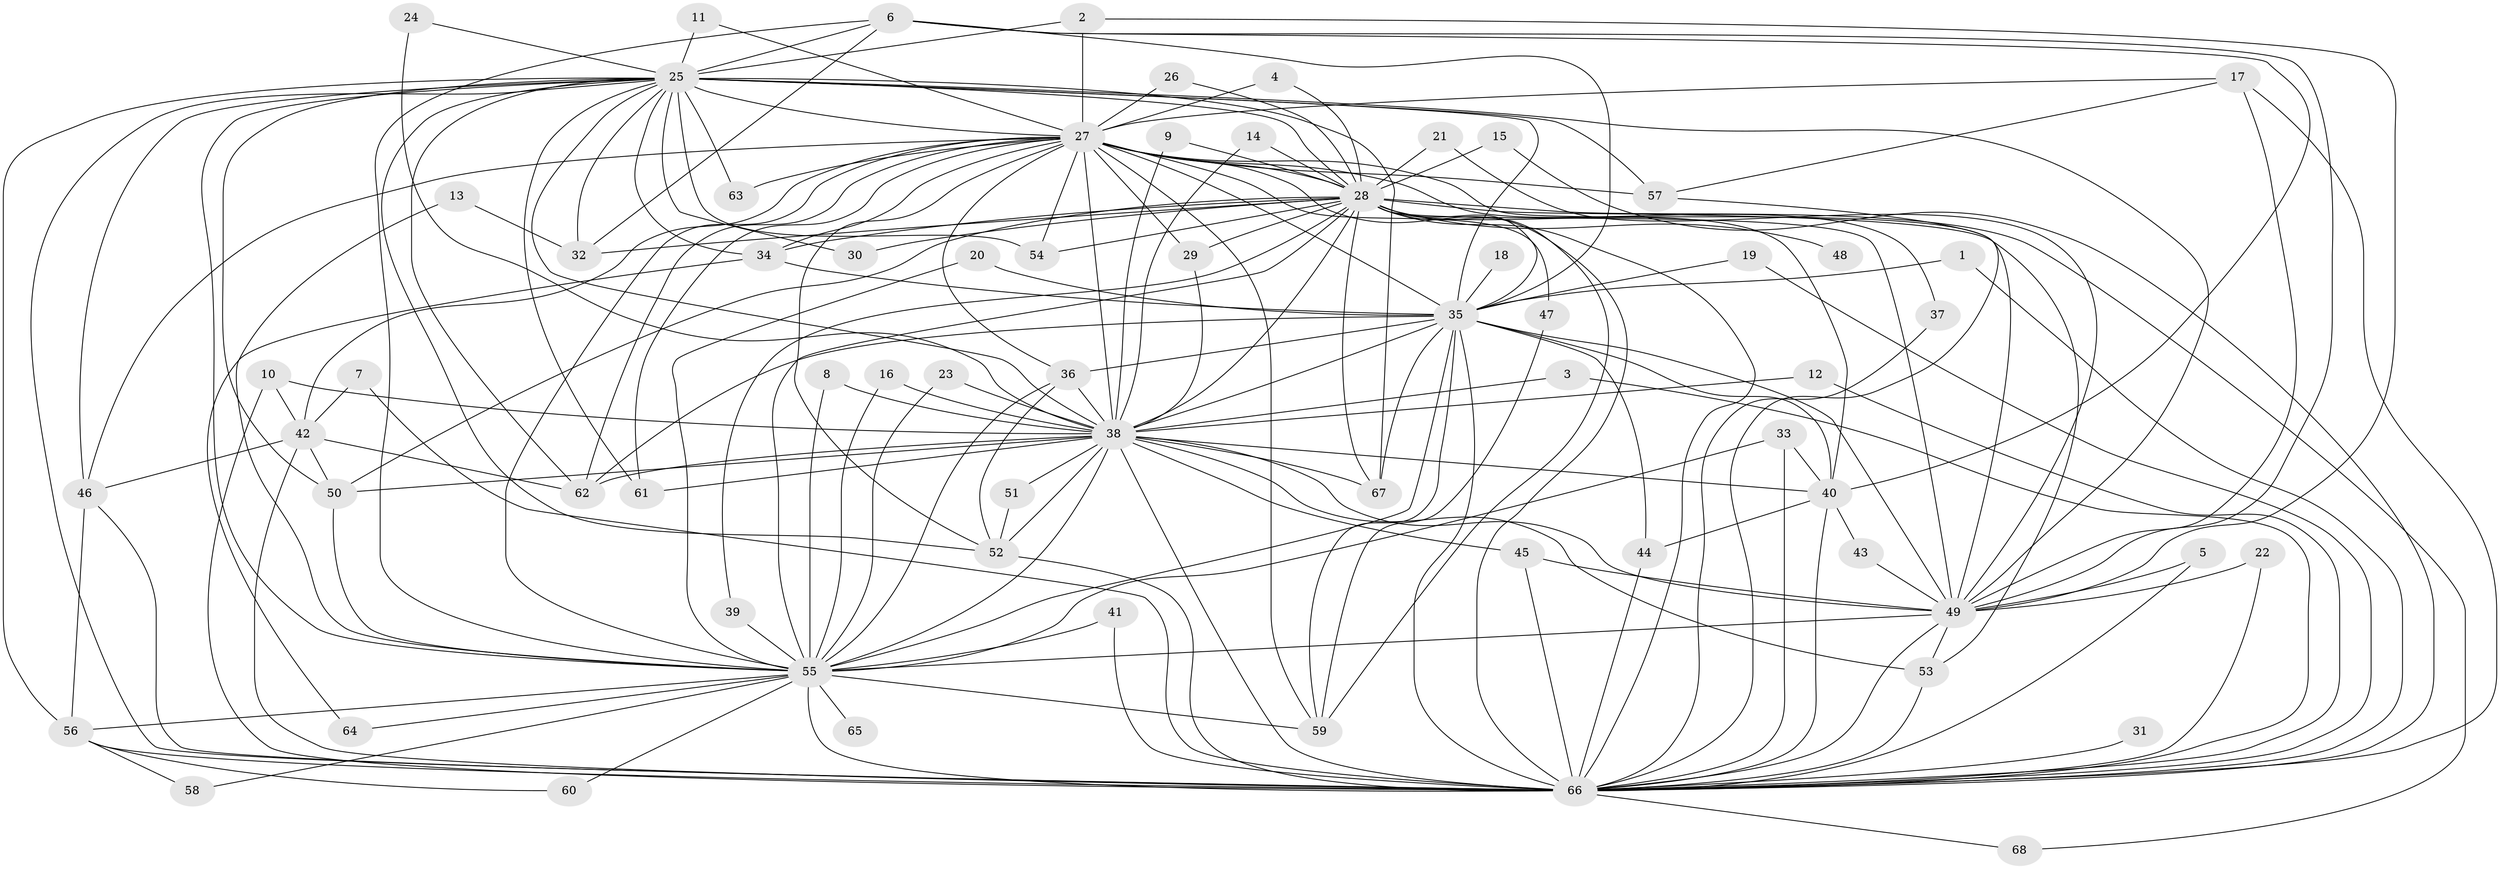 // original degree distribution, {18: 0.007352941176470588, 28: 0.007352941176470588, 24: 0.007352941176470588, 19: 0.007352941176470588, 26: 0.007352941176470588, 30: 0.007352941176470588, 23: 0.007352941176470588, 35: 0.007352941176470588, 34: 0.007352941176470588, 17: 0.007352941176470588, 3: 0.20588235294117646, 5: 0.03676470588235294, 4: 0.11029411764705882, 2: 0.5514705882352942, 8: 0.007352941176470588, 7: 0.007352941176470588, 6: 0.007352941176470588}
// Generated by graph-tools (version 1.1) at 2025/49/03/09/25 03:49:31]
// undirected, 68 vertices, 184 edges
graph export_dot {
graph [start="1"]
  node [color=gray90,style=filled];
  1;
  2;
  3;
  4;
  5;
  6;
  7;
  8;
  9;
  10;
  11;
  12;
  13;
  14;
  15;
  16;
  17;
  18;
  19;
  20;
  21;
  22;
  23;
  24;
  25;
  26;
  27;
  28;
  29;
  30;
  31;
  32;
  33;
  34;
  35;
  36;
  37;
  38;
  39;
  40;
  41;
  42;
  43;
  44;
  45;
  46;
  47;
  48;
  49;
  50;
  51;
  52;
  53;
  54;
  55;
  56;
  57;
  58;
  59;
  60;
  61;
  62;
  63;
  64;
  65;
  66;
  67;
  68;
  1 -- 35 [weight=1.0];
  1 -- 66 [weight=1.0];
  2 -- 25 [weight=1.0];
  2 -- 27 [weight=1.0];
  2 -- 49 [weight=1.0];
  3 -- 38 [weight=1.0];
  3 -- 66 [weight=1.0];
  4 -- 27 [weight=1.0];
  4 -- 28 [weight=1.0];
  5 -- 49 [weight=1.0];
  5 -- 66 [weight=1.0];
  6 -- 25 [weight=1.0];
  6 -- 32 [weight=1.0];
  6 -- 35 [weight=1.0];
  6 -- 40 [weight=1.0];
  6 -- 49 [weight=1.0];
  6 -- 55 [weight=1.0];
  7 -- 42 [weight=1.0];
  7 -- 66 [weight=1.0];
  8 -- 38 [weight=1.0];
  8 -- 55 [weight=1.0];
  9 -- 28 [weight=1.0];
  9 -- 38 [weight=1.0];
  10 -- 38 [weight=1.0];
  10 -- 42 [weight=1.0];
  10 -- 66 [weight=1.0];
  11 -- 25 [weight=1.0];
  11 -- 27 [weight=1.0];
  12 -- 38 [weight=1.0];
  12 -- 66 [weight=1.0];
  13 -- 32 [weight=1.0];
  13 -- 55 [weight=1.0];
  14 -- 28 [weight=1.0];
  14 -- 38 [weight=1.0];
  15 -- 28 [weight=1.0];
  15 -- 66 [weight=1.0];
  16 -- 38 [weight=1.0];
  16 -- 55 [weight=1.0];
  17 -- 27 [weight=1.0];
  17 -- 49 [weight=1.0];
  17 -- 57 [weight=1.0];
  17 -- 66 [weight=1.0];
  18 -- 35 [weight=1.0];
  19 -- 35 [weight=1.0];
  19 -- 66 [weight=1.0];
  20 -- 35 [weight=1.0];
  20 -- 55 [weight=1.0];
  21 -- 28 [weight=1.0];
  21 -- 49 [weight=1.0];
  22 -- 49 [weight=1.0];
  22 -- 66 [weight=1.0];
  23 -- 38 [weight=1.0];
  23 -- 55 [weight=1.0];
  24 -- 25 [weight=1.0];
  24 -- 38 [weight=1.0];
  25 -- 27 [weight=2.0];
  25 -- 28 [weight=2.0];
  25 -- 30 [weight=1.0];
  25 -- 32 [weight=1.0];
  25 -- 34 [weight=1.0];
  25 -- 35 [weight=3.0];
  25 -- 38 [weight=3.0];
  25 -- 46 [weight=1.0];
  25 -- 49 [weight=2.0];
  25 -- 50 [weight=1.0];
  25 -- 52 [weight=1.0];
  25 -- 54 [weight=1.0];
  25 -- 55 [weight=1.0];
  25 -- 56 [weight=2.0];
  25 -- 57 [weight=1.0];
  25 -- 61 [weight=1.0];
  25 -- 62 [weight=1.0];
  25 -- 63 [weight=1.0];
  25 -- 66 [weight=1.0];
  25 -- 67 [weight=2.0];
  26 -- 27 [weight=1.0];
  26 -- 28 [weight=1.0];
  27 -- 28 [weight=3.0];
  27 -- 29 [weight=1.0];
  27 -- 34 [weight=2.0];
  27 -- 35 [weight=3.0];
  27 -- 36 [weight=1.0];
  27 -- 37 [weight=1.0];
  27 -- 38 [weight=4.0];
  27 -- 42 [weight=2.0];
  27 -- 46 [weight=1.0];
  27 -- 47 [weight=1.0];
  27 -- 49 [weight=2.0];
  27 -- 52 [weight=1.0];
  27 -- 54 [weight=1.0];
  27 -- 55 [weight=2.0];
  27 -- 57 [weight=2.0];
  27 -- 59 [weight=1.0];
  27 -- 61 [weight=1.0];
  27 -- 62 [weight=1.0];
  27 -- 63 [weight=1.0];
  27 -- 66 [weight=2.0];
  28 -- 29 [weight=1.0];
  28 -- 30 [weight=2.0];
  28 -- 32 [weight=1.0];
  28 -- 34 [weight=1.0];
  28 -- 35 [weight=1.0];
  28 -- 38 [weight=2.0];
  28 -- 39 [weight=1.0];
  28 -- 40 [weight=1.0];
  28 -- 48 [weight=2.0];
  28 -- 49 [weight=1.0];
  28 -- 50 [weight=1.0];
  28 -- 53 [weight=1.0];
  28 -- 54 [weight=1.0];
  28 -- 55 [weight=1.0];
  28 -- 59 [weight=1.0];
  28 -- 66 [weight=1.0];
  28 -- 67 [weight=1.0];
  28 -- 68 [weight=1.0];
  29 -- 38 [weight=1.0];
  31 -- 66 [weight=1.0];
  33 -- 40 [weight=1.0];
  33 -- 55 [weight=1.0];
  33 -- 66 [weight=1.0];
  34 -- 35 [weight=1.0];
  34 -- 64 [weight=1.0];
  35 -- 36 [weight=1.0];
  35 -- 38 [weight=2.0];
  35 -- 40 [weight=1.0];
  35 -- 44 [weight=1.0];
  35 -- 49 [weight=1.0];
  35 -- 55 [weight=1.0];
  35 -- 59 [weight=1.0];
  35 -- 62 [weight=1.0];
  35 -- 66 [weight=2.0];
  35 -- 67 [weight=1.0];
  36 -- 38 [weight=1.0];
  36 -- 52 [weight=1.0];
  36 -- 55 [weight=1.0];
  37 -- 66 [weight=1.0];
  38 -- 40 [weight=1.0];
  38 -- 45 [weight=1.0];
  38 -- 49 [weight=2.0];
  38 -- 50 [weight=1.0];
  38 -- 51 [weight=1.0];
  38 -- 52 [weight=1.0];
  38 -- 53 [weight=1.0];
  38 -- 55 [weight=2.0];
  38 -- 61 [weight=1.0];
  38 -- 62 [weight=1.0];
  38 -- 66 [weight=3.0];
  38 -- 67 [weight=1.0];
  39 -- 55 [weight=1.0];
  40 -- 43 [weight=1.0];
  40 -- 44 [weight=1.0];
  40 -- 66 [weight=1.0];
  41 -- 55 [weight=1.0];
  41 -- 66 [weight=1.0];
  42 -- 46 [weight=1.0];
  42 -- 50 [weight=1.0];
  42 -- 62 [weight=1.0];
  42 -- 66 [weight=1.0];
  43 -- 49 [weight=1.0];
  44 -- 66 [weight=1.0];
  45 -- 49 [weight=1.0];
  45 -- 66 [weight=1.0];
  46 -- 56 [weight=1.0];
  46 -- 66 [weight=1.0];
  47 -- 59 [weight=1.0];
  49 -- 53 [weight=1.0];
  49 -- 55 [weight=2.0];
  49 -- 66 [weight=1.0];
  50 -- 55 [weight=1.0];
  51 -- 52 [weight=1.0];
  52 -- 66 [weight=1.0];
  53 -- 66 [weight=1.0];
  55 -- 56 [weight=1.0];
  55 -- 58 [weight=1.0];
  55 -- 59 [weight=1.0];
  55 -- 60 [weight=1.0];
  55 -- 64 [weight=1.0];
  55 -- 65 [weight=1.0];
  55 -- 66 [weight=2.0];
  56 -- 58 [weight=1.0];
  56 -- 60 [weight=1.0];
  56 -- 66 [weight=1.0];
  57 -- 66 [weight=1.0];
  66 -- 68 [weight=1.0];
}
